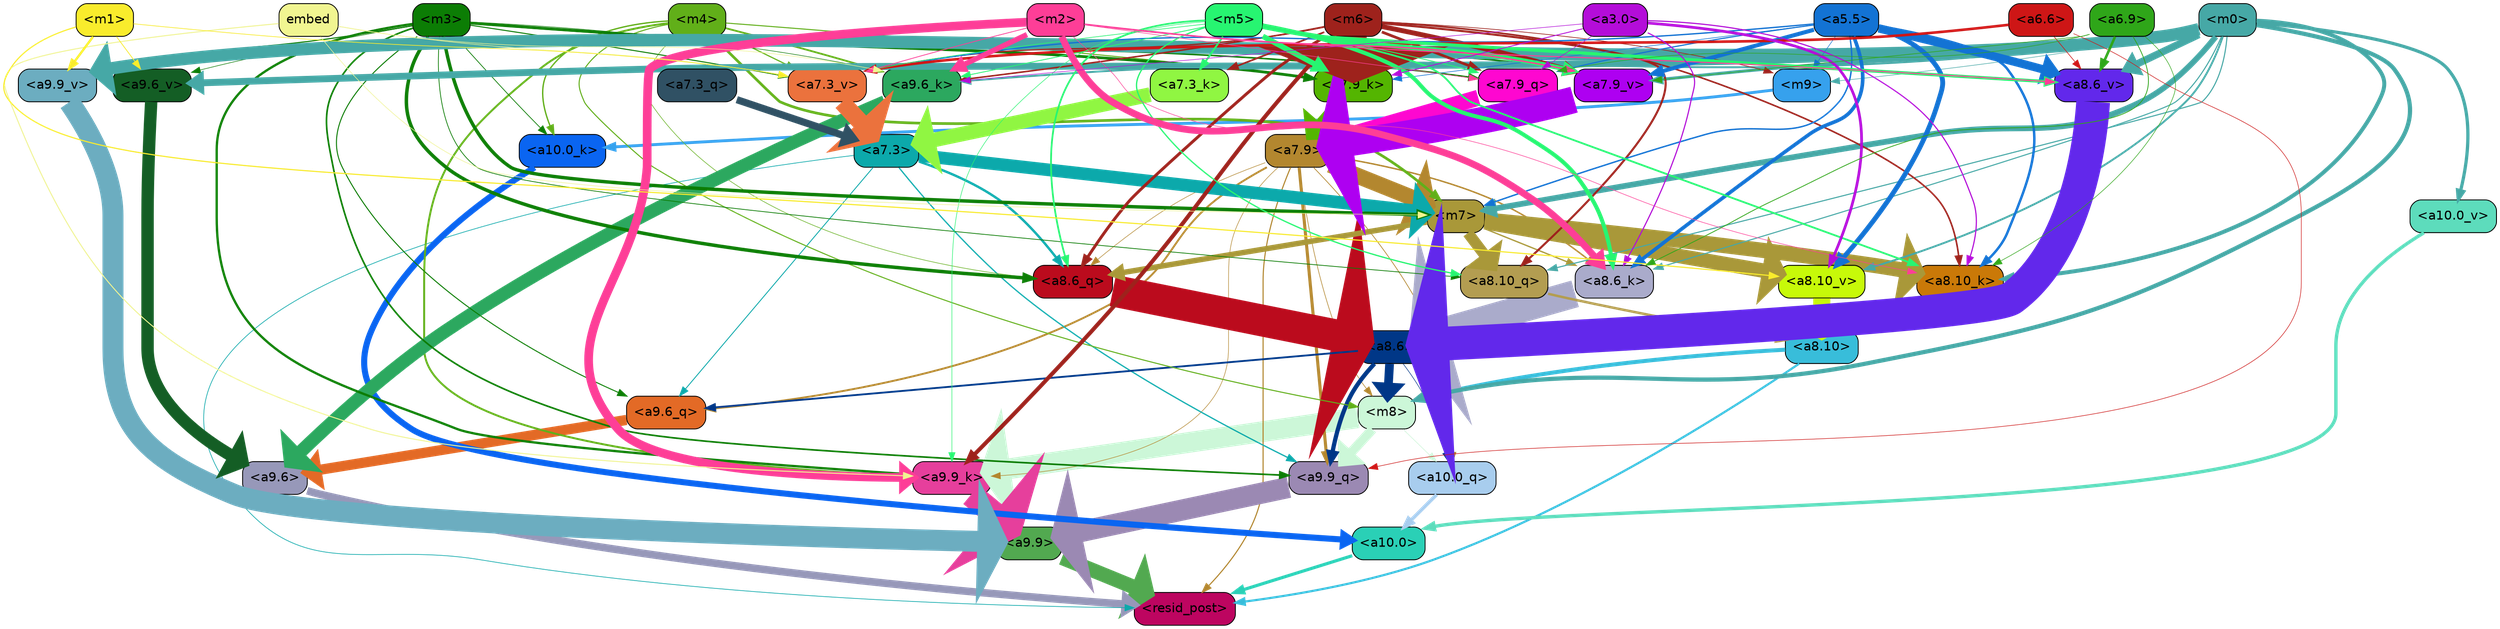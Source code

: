 strict digraph "" {
	graph [bgcolor=transparent,
		layout=dot,
		overlap=false,
		splines=true
	];
	"<a10.0>"	[color=black,
		fillcolor="#2ad0b6",
		fontname=Helvetica,
		shape=box,
		style="filled, rounded"];
	"<resid_post>"	[color=black,
		fillcolor="#bd0560",
		fontname=Helvetica,
		shape=box,
		style="filled, rounded"];
	"<a10.0>" -> "<resid_post>"	[color="#2ad0b6",
		penwidth=3.4253244400024414];
	"<a9.9>"	[color=black,
		fillcolor="#52a950",
		fontname=Helvetica,
		shape=box,
		style="filled, rounded"];
	"<a9.9>" -> "<resid_post>"	[color="#52a950",
		penwidth=16.05378818511963];
	"<a9.6>"	[color=black,
		fillcolor="#9798b9",
		fontname=Helvetica,
		shape=box,
		style="filled, rounded"];
	"<a9.6>" -> "<resid_post>"	[color="#9798b9",
		penwidth=8.33797836303711];
	"<a8.10>"	[color=black,
		fillcolor="#38bdda",
		fontname=Helvetica,
		shape=box,
		style="filled, rounded"];
	"<a8.10>" -> "<resid_post>"	[color="#38bdda",
		penwidth=2.3390636444091797];
	"<m8>"	[color=black,
		fillcolor="#ccf7d8",
		fontname=Helvetica,
		shape=box,
		style="filled, rounded"];
	"<a8.10>" -> "<m8>"	[color="#38bdda",
		penwidth=4.388927459716797];
	"<a7.9>"	[color=black,
		fillcolor="#b3872f",
		fontname=Helvetica,
		shape=box,
		style="filled, rounded"];
	"<a7.9>" -> "<resid_post>"	[color="#b3872f",
		penwidth=1.1926651000976562];
	"<a10.0_q>"	[color=black,
		fillcolor="#a8cdee",
		fontname=Helvetica,
		shape=box,
		style="filled, rounded"];
	"<a7.9>" -> "<a10.0_q>"	[color="#b3872f",
		penwidth=0.7811813354492188];
	"<a7.9>" -> "<m8>"	[color="#b3872f",
		penwidth=0.6738662719726562];
	"<a9.9_q>"	[color=black,
		fillcolor="#9b89b3",
		fontname=Helvetica,
		shape=box,
		style="filled, rounded"];
	"<a7.9>" -> "<a9.9_q>"	[color="#b3872f",
		penwidth=3.33896541595459];
	"<a9.6_q>"	[color=black,
		fillcolor="#e36a26",
		fontname=Helvetica,
		shape=box,
		style="filled, rounded"];
	"<a7.9>" -> "<a9.6_q>"	[color="#b3872f",
		penwidth=2.0531044006347656];
	"<a9.9_k>"	[color=black,
		fillcolor="#e63f9c",
		fontname=Helvetica,
		shape=box,
		style="filled, rounded"];
	"<a7.9>" -> "<a9.9_k>"	[color="#b3872f",
		penwidth=0.6];
	"<a8.6_q>"	[color=black,
		fillcolor="#bb0b1d",
		fontname=Helvetica,
		shape=box,
		style="filled, rounded"];
	"<a7.9>" -> "<a8.6_q>"	[color="#b3872f",
		penwidth=0.6];
	"<a8.6_k>"	[color=black,
		fillcolor="#aaabcb",
		fontname=Helvetica,
		shape=box,
		style="filled, rounded"];
	"<a7.9>" -> "<a8.6_k>"	[color="#b3872f",
		penwidth=1.5751152038574219];
	"<m7>"	[color=black,
		fillcolor="#a99839",
		fontname=Helvetica,
		shape=box,
		style="filled, rounded"];
	"<a7.9>" -> "<m7>"	[color="#b3872f",
		penwidth=17.67833709716797];
	"<a7.3>"	[color=black,
		fillcolor="#0ca9ab",
		fontname=Helvetica,
		shape=box,
		style="filled, rounded"];
	"<a7.3>" -> "<resid_post>"	[color="#0ca9ab",
		penwidth=0.7339706420898438];
	"<a7.3>" -> "<a9.9_q>"	[color="#0ca9ab",
		penwidth=1.3609809875488281];
	"<a7.3>" -> "<a9.6_q>"	[color="#0ca9ab",
		penwidth=0.9587650299072266];
	"<a7.3>" -> "<a8.6_q>"	[color="#0ca9ab",
		penwidth=2.597522735595703];
	"<a7.3>" -> "<m7>"	[color="#0ca9ab",
		penwidth=13.925512313842773];
	"<a10.0_q>" -> "<a10.0>"	[color="#a8cdee",
		penwidth=3.861766815185547];
	"<a10.0_k>"	[color=black,
		fillcolor="#0a65f1",
		fontname=Helvetica,
		shape=box,
		style="filled, rounded"];
	"<a10.0_k>" -> "<a10.0>"	[color="#0a65f1",
		penwidth=6.691814422607422];
	"<a10.0_v>"	[color=black,
		fillcolor="#5ddcbc",
		fontname=Helvetica,
		shape=box,
		style="filled, rounded"];
	"<a10.0_v>" -> "<a10.0>"	[color="#5ddcbc",
		penwidth=3.703948974609375];
	"<m8>" -> "<a10.0_q>"	[color="#ccf7d8",
		penwidth=0.6];
	"<m8>" -> "<a9.9_q>"	[color="#ccf7d8",
		penwidth=10.407995223999023];
	"<m8>" -> "<a9.9_k>"	[color="#ccf7d8",
		penwidth=22.67278480529785];
	"<a8.6>"	[color=black,
		fillcolor="#003787",
		fontname=Helvetica,
		shape=box,
		style="filled, rounded"];
	"<a8.6>" -> "<a10.0_q>"	[color="#003787",
		penwidth=0.6];
	"<a8.6>" -> "<m8>"	[color="#003787",
		penwidth=9.616483688354492];
	"<a8.6>" -> "<a9.9_q>"	[color="#003787",
		penwidth=4.681654930114746];
	"<a8.6>" -> "<a9.6_q>"	[color="#003787",
		penwidth=2.0046749114990234];
	"<m9>"	[color=black,
		fillcolor="#36a1ed",
		fontname=Helvetica,
		shape=box,
		style="filled, rounded"];
	"<m9>" -> "<a10.0_k>"	[color="#36a1ed",
		penwidth=3.1536026000976562];
	"<m4>"	[color=black,
		fillcolor="#61af19",
		fontname=Helvetica,
		shape=box,
		style="filled, rounded"];
	"<m4>" -> "<a10.0_k>"	[color="#61af19",
		penwidth=1.4532089233398438];
	"<m4>" -> "<m8>"	[color="#61af19",
		penwidth=1.1121444702148438];
	"<m4>" -> "<a9.9_k>"	[color="#61af19",
		penwidth=2.1296005249023438];
	"<a9.6_k>"	[color=black,
		fillcolor="#2ca85f",
		fontname=Helvetica,
		shape=box,
		style="filled, rounded"];
	"<m4>" -> "<a9.6_k>"	[color="#61af19",
		penwidth=1.93524169921875];
	"<m4>" -> "<a8.6_q>"	[color="#61af19",
		penwidth=0.6086311340332031];
	"<m4>" -> "<m7>"	[color="#61af19",
		penwidth=2.9153175354003906];
	"<a7.9_k>"	[color=black,
		fillcolor="#54b501",
		fontname=Helvetica,
		shape=box,
		style="filled, rounded"];
	"<m4>" -> "<a7.9_k>"	[color="#61af19",
		penwidth=1.0983266830444336];
	"<a7.3_v>"	[color=black,
		fillcolor="#eb723d",
		fontname=Helvetica,
		shape=box,
		style="filled, rounded"];
	"<m4>" -> "<a7.3_v>"	[color="#61af19",
		penwidth=1.2746734619140625];
	"<m3>"	[color=black,
		fillcolor="#0c7d05",
		fontname=Helvetica,
		shape=box,
		style="filled, rounded"];
	"<m3>" -> "<a10.0_k>"	[color="#0c7d05",
		penwidth=0.8012542724609375];
	"<m3>" -> "<a9.9_q>"	[color="#0c7d05",
		penwidth=1.8098411560058594];
	"<m3>" -> "<a9.6_q>"	[color="#0c7d05",
		penwidth=1.0731983184814453];
	"<m3>" -> "<a9.9_k>"	[color="#0c7d05",
		penwidth=2.538074493408203];
	"<m3>" -> "<a9.6_k>"	[color="#0c7d05",
		penwidth=0.6];
	"<a9.9_v>"	[color=black,
		fillcolor="#6cadc0",
		fontname=Helvetica,
		shape=box,
		style="filled, rounded"];
	"<m3>" -> "<a9.9_v>"	[color="#0c7d05",
		penwidth=1.1908531188964844];
	"<a9.6_v>"	[color=black,
		fillcolor="#145e25",
		fontname=Helvetica,
		shape=box,
		style="filled, rounded"];
	"<m3>" -> "<a9.6_v>"	[color="#0c7d05",
		penwidth=0.6];
	"<a8.10_q>"	[color=black,
		fillcolor="#b39d51",
		fontname=Helvetica,
		shape=box,
		style="filled, rounded"];
	"<m3>" -> "<a8.10_q>"	[color="#0c7d05",
		penwidth=0.7969093322753906];
	"<m3>" -> "<a8.6_q>"	[color="#0c7d05",
		penwidth=3.8069801330566406];
	"<m3>" -> "<m7>"	[color="#0c7d05",
		penwidth=3.7463531494140625];
	"<a7.9_q>"	[color=black,
		fillcolor="#fe07d0",
		fontname=Helvetica,
		shape=box,
		style="filled, rounded"];
	"<m3>" -> "<a7.9_q>"	[color="#0c7d05",
		penwidth=1.7077007293701172];
	"<m3>" -> "<a7.9_k>"	[color="#0c7d05",
		penwidth=3.0535898208618164];
	"<a7.9_v>"	[color=black,
		fillcolor="#ae00f1",
		fontname=Helvetica,
		shape=box,
		style="filled, rounded"];
	"<m3>" -> "<a7.9_v>"	[color="#0c7d05",
		penwidth=1.8027725219726562];
	"<m3>" -> "<a7.3_v>"	[color="#0c7d05",
		penwidth=1.0946578979492188];
	"<m0>"	[color=black,
		fillcolor="#46a8a6",
		fontname=Helvetica,
		shape=box,
		style="filled, rounded"];
	"<m0>" -> "<a10.0_v>"	[color="#46a8a6",
		penwidth=3.520832061767578];
	"<m0>" -> "<m8>"	[color="#46a8a6",
		penwidth=4.624839782714844];
	"<m0>" -> "<m9>"	[color="#46a8a6",
		penwidth=0.6];
	"<m0>" -> "<a9.6_k>"	[color="#46a8a6",
		penwidth=2.0742149353027344];
	"<m0>" -> "<a9.9_v>"	[color="#46a8a6",
		penwidth=13.6649169921875];
	"<m0>" -> "<a9.6_v>"	[color="#46a8a6",
		penwidth=7.575786590576172];
	"<m0>" -> "<a8.10_q>"	[color="#46a8a6",
		penwidth=1.1731605529785156];
	"<a8.10_k>"	[color=black,
		fillcolor="#ca7908",
		fontname=Helvetica,
		shape=box,
		style="filled, rounded"];
	"<m0>" -> "<a8.10_k>"	[color="#46a8a6",
		penwidth=4.350425720214844];
	"<m0>" -> "<a8.6_k>"	[color="#46a8a6",
		penwidth=1.1486854553222656];
	"<a8.10_v>"	[color=black,
		fillcolor="#c7f909",
		fontname=Helvetica,
		shape=box,
		style="filled, rounded"];
	"<m0>" -> "<a8.10_v>"	[color="#46a8a6",
		penwidth=2.0526657104492188];
	"<a8.6_v>"	[color=black,
		fillcolor="#6228eb",
		fontname=Helvetica,
		shape=box,
		style="filled, rounded"];
	"<m0>" -> "<a8.6_v>"	[color="#46a8a6",
		penwidth=7.951751708984375];
	"<m0>" -> "<m7>"	[color="#46a8a6",
		penwidth=6.283721923828125];
	"<m0>" -> "<a7.9_v>"	[color="#46a8a6",
		penwidth=3.447589874267578];
	"<m6>"	[color=black,
		fillcolor="#9e221c",
		fontname=Helvetica,
		shape=box,
		style="filled, rounded"];
	"<m6>" -> "<m9>"	[color="#9e221c",
		penwidth=0.7276992797851562];
	"<m6>" -> "<a9.9_k>"	[color="#9e221c",
		penwidth=4.405937194824219];
	"<m6>" -> "<a9.6_k>"	[color="#9e221c",
		penwidth=1.6540985107421875];
	"<m6>" -> "<a8.10_q>"	[color="#9e221c",
		penwidth=2.2618331909179688];
	"<m6>" -> "<a8.6_q>"	[color="#9e221c",
		penwidth=3.241657257080078];
	"<m6>" -> "<a8.10_k>"	[color="#9e221c",
		penwidth=1.733642578125];
	"<m6>" -> "<a7.9_q>"	[color="#9e221c",
		penwidth=2.9651412963867188];
	"<m6>" -> "<a7.9_k>"	[color="#9e221c",
		penwidth=29.52049446105957];
	"<a7.3_k>"	[color=black,
		fillcolor="#90f642",
		fontname=Helvetica,
		shape=box,
		style="filled, rounded"];
	"<m6>" -> "<a7.3_k>"	[color="#9e221c",
		penwidth=1.8433246612548828];
	"<m6>" -> "<a7.9_v>"	[color="#9e221c",
		penwidth=5.381137847900391];
	"<m6>" -> "<a7.3_v>"	[color="#9e221c",
		penwidth=1.3778877258300781];
	"<a5.5>"	[color=black,
		fillcolor="#1373d4",
		fontname=Helvetica,
		shape=box,
		style="filled, rounded"];
	"<a5.5>" -> "<m9>"	[color="#1373d4",
		penwidth=0.6];
	"<a5.5>" -> "<a8.10_k>"	[color="#1373d4",
		penwidth=2.6749038696289062];
	"<a5.5>" -> "<a8.6_k>"	[color="#1373d4",
		penwidth=3.9810218811035156];
	"<a5.5>" -> "<a8.10_v>"	[color="#1373d4",
		penwidth=5.2978057861328125];
	"<a5.5>" -> "<a8.6_v>"	[color="#1373d4",
		penwidth=9.177913665771484];
	"<a5.5>" -> "<m7>"	[color="#1373d4",
		penwidth=1.5525360107421875];
	"<a5.5>" -> "<a7.9_q>"	[color="#1373d4",
		penwidth=1.22930908203125];
	"<a5.5>" -> "<a7.9_k>"	[color="#1373d4",
		penwidth=0.6708955764770508];
	"<a5.5>" -> "<a7.9_v>"	[color="#1373d4",
		penwidth=4.432796478271484];
	"<a5.5>" -> "<a7.3_v>"	[color="#1373d4",
		penwidth=1.4417800903320312];
	"<a9.9_q>" -> "<a9.9>"	[color="#9b89b3",
		penwidth=23.20368194580078];
	"<a9.6_q>" -> "<a9.6>"	[color="#e36a26",
		penwidth=11.181507110595703];
	"<a9.9_k>" -> "<a9.9>"	[color="#e63f9c",
		penwidth=26.641464233398438];
	"<a9.6_k>" -> "<a9.6>"	[color="#2ca85f",
		penwidth=14.532459259033203];
	"<a9.9_v>" -> "<a9.9>"	[color="#6cadc0",
		penwidth=23.02225112915039];
	"<a9.6_v>" -> "<a9.6>"	[color="#145e25",
		penwidth=13.634431838989258];
	"<a6.6>"	[color=black,
		fillcolor="#ce1616",
		fontname=Helvetica,
		shape=box,
		style="filled, rounded"];
	"<a6.6>" -> "<a9.9_q>"	[color="#ce1616",
		penwidth=0.6];
	"<a6.6>" -> "<a8.6_v>"	[color="#ce1616",
		penwidth=0.6731643676757812];
	"<a6.6>" -> "<a7.3_v>"	[color="#ce1616",
		penwidth=2.8381996154785156];
	"<m5>"	[color=black,
		fillcolor="#27f571",
		fontname=Helvetica,
		shape=box,
		style="filled, rounded"];
	"<m5>" -> "<a9.9_k>"	[color="#27f571",
		penwidth=0.6];
	"<m5>" -> "<a9.6_k>"	[color="#27f571",
		penwidth=0.9087238311767578];
	"<m5>" -> "<a8.10_q>"	[color="#27f571",
		penwidth=1.3886604309082031];
	"<m5>" -> "<a8.6_q>"	[color="#27f571",
		penwidth=1.8975334167480469];
	"<m5>" -> "<a8.10_k>"	[color="#27f571",
		penwidth=1.9560012817382812];
	"<m5>" -> "<a8.6_k>"	[color="#27f571",
		penwidth=4.4348602294921875];
	"<m5>" -> "<a8.6_v>"	[color="#27f571",
		penwidth=3.547332763671875];
	"<m5>" -> "<a7.9_q>"	[color="#27f571",
		penwidth=0.9239292144775391];
	"<m5>" -> "<a7.9_k>"	[color="#27f571",
		penwidth=5.895898818969727];
	"<m5>" -> "<a7.3_k>"	[color="#27f571",
		penwidth=2.047999382019043];
	"<m5>" -> "<a7.9_v>"	[color="#27f571",
		penwidth=5.163473129272461];
	"<m5>" -> "<a7.3_v>"	[color="#27f571",
		penwidth=0.7120857238769531];
	"<m2>"	[color=black,
		fillcolor="#fe3e97",
		fontname=Helvetica,
		shape=box,
		style="filled, rounded"];
	"<m2>" -> "<a9.9_k>"	[color="#fe3e97",
		penwidth=9.546476364135742];
	"<m2>" -> "<a9.6_k>"	[color="#fe3e97",
		penwidth=5.765581130981445];
	"<m2>" -> "<a8.10_k>"	[color="#fe3e97",
		penwidth=0.6];
	"<m2>" -> "<a8.6_k>"	[color="#fe3e97",
		penwidth=7.5130767822265625];
	"<m2>" -> "<a8.6_v>"	[color="#fe3e97",
		penwidth=1.1399917602539062];
	"<m2>" -> "<a7.9_q>"	[color="#fe3e97",
		penwidth=0.6];
	"<m2>" -> "<a7.9_v>"	[color="#fe3e97",
		penwidth=1.5795440673828125];
	"<m2>" -> "<a7.3_v>"	[color="#fe3e97",
		penwidth=0.8394660949707031];
	embed	[color=black,
		fillcolor="#f1f591",
		fontname=Helvetica,
		shape=box,
		style="filled, rounded"];
	embed -> "<a9.9_k>"	[color="#f1f591",
		penwidth=1.044057846069336];
	embed -> "<a9.6_k>"	[color="#f1f591",
		penwidth=0.6];
	embed -> "<m7>"	[color="#f1f591",
		penwidth=0.6];
	embed -> "<a7.3_v>"	[color="#f1f591",
		penwidth=0.6];
	"<a3.0>"	[color=black,
		fillcolor="#b40dd9",
		fontname=Helvetica,
		shape=box,
		style="filled, rounded"];
	"<a3.0>" -> "<a9.6_k>"	[color="#b40dd9",
		penwidth=0.6];
	"<a3.0>" -> "<a8.10_k>"	[color="#b40dd9",
		penwidth=1.2375259399414062];
	"<a3.0>" -> "<a8.6_k>"	[color="#b40dd9",
		penwidth=1.2278594970703125];
	"<a3.0>" -> "<a8.10_v>"	[color="#b40dd9",
		penwidth=2.9724464416503906];
	"<a3.0>" -> "<a7.9_q>"	[color="#b40dd9",
		penwidth=0.6];
	"<a3.0>" -> "<a7.9_k>"	[color="#b40dd9",
		penwidth=0.9558658599853516];
	"<m1>"	[color=black,
		fillcolor="#f9ec2c",
		fontname=Helvetica,
		shape=box,
		style="filled, rounded"];
	"<m1>" -> "<a9.9_v>"	[color="#f9ec2c",
		penwidth=2.484710693359375];
	"<m1>" -> "<a9.6_v>"	[color="#f9ec2c",
		penwidth=0.8296928405761719];
	"<m1>" -> "<a8.10_v>"	[color="#f9ec2c",
		penwidth=1.2231903076171875];
	"<m1>" -> "<a7.3_v>"	[color="#f9ec2c",
		penwidth=0.7203178405761719];
	"<a8.10_q>" -> "<a8.10>"	[color="#b39d51",
		penwidth=2.6974411010742188];
	"<a8.6_q>" -> "<a8.6>"	[color="#bb0b1d",
		penwidth=34.91962909698486];
	"<a8.10_k>" -> "<a8.10>"	[color="#ca7908",
		penwidth=3.9815139770507812];
	"<a8.6_k>" -> "<a8.6>"	[color="#aaabcb",
		penwidth=30.12779998779297];
	"<a8.10_v>" -> "<a8.10>"	[color="#c7f909",
		penwidth=18.80433464050293];
	"<a8.6_v>" -> "<a8.6>"	[color="#6228eb",
		penwidth=37.04597568511963];
	"<m7>" -> "<a8.10_q>"	[color="#a99839",
		penwidth=12.189899444580078];
	"<m7>" -> "<a8.6_q>"	[color="#a99839",
		penwidth=5.949329376220703];
	"<m7>" -> "<a8.10_k>"	[color="#a99839",
		penwidth=16.634174346923828];
	"<m7>" -> "<a8.6_k>"	[color="#a99839",
		penwidth=1.4160232543945312];
	"<m7>" -> "<a8.10_v>"	[color="#a99839",
		penwidth=15.893604278564453];
	"<a6.9>"	[color=black,
		fillcolor="#2fa619",
		fontname=Helvetica,
		shape=box,
		style="filled, rounded"];
	"<a6.9>" -> "<a8.10_k>"	[color="#2fa619",
		penwidth=0.6];
	"<a6.9>" -> "<a8.6_k>"	[color="#2fa619",
		penwidth=0.8667373657226562];
	"<a6.9>" -> "<a8.6_v>"	[color="#2fa619",
		penwidth=2.8011817932128906];
	"<a6.9>" -> "<a7.9_q>"	[color="#2fa619",
		penwidth=0.6];
	"<a6.9>" -> "<a7.9_v>"	[color="#2fa619",
		penwidth=0.6784553527832031];
	"<a7.9_q>" -> "<a7.9>"	[color="#fe07d0",
		penwidth=17.651885986328125];
	"<a7.3_q>"	[color=black,
		fillcolor="#305164",
		fontname=Helvetica,
		shape=box,
		style="filled, rounded"];
	"<a7.3_q>" -> "<a7.3>"	[color="#305164",
		penwidth=7.866306304931641];
	"<a7.9_k>" -> "<a7.9>"	[color="#54b501",
		penwidth=12.17039680480957];
	"<a7.3_k>" -> "<a7.3>"	[color="#90f642",
		penwidth=16.016246795654297];
	"<a7.9_v>" -> "<a7.9>"	[color="#ae00f1",
		penwidth=29.394658088684082];
	"<a7.3_v>" -> "<a7.3>"	[color="#eb723d",
		penwidth=19.01776695251465];
}
